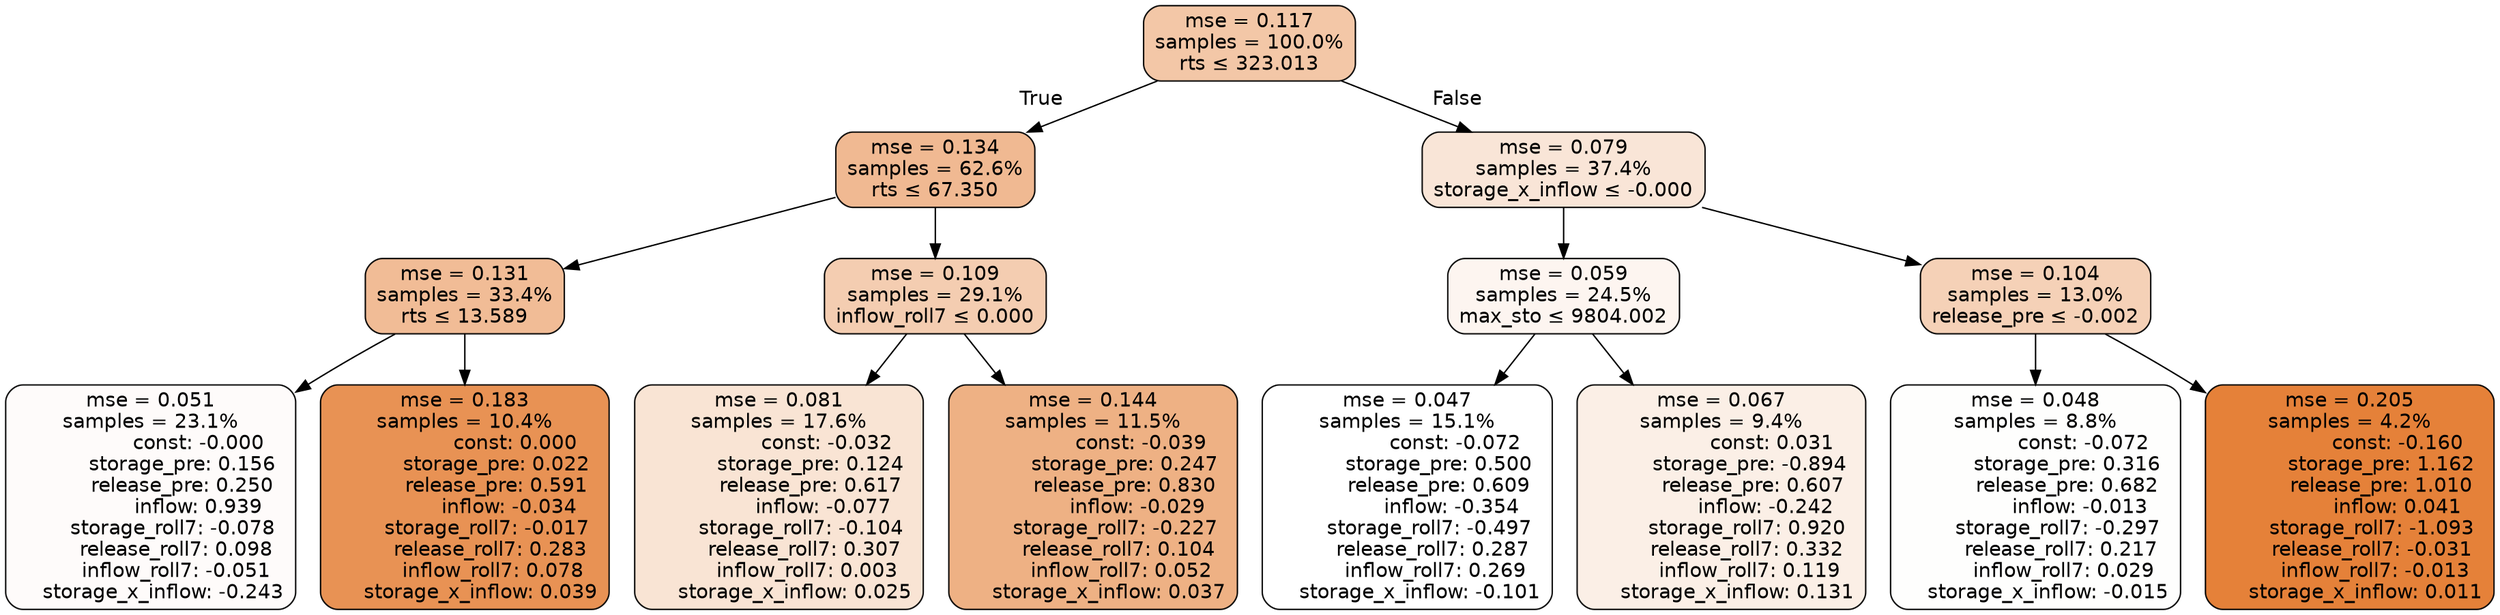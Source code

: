 digraph tree {
bgcolor="transparent"
node [shape=rectangle, style="filled, rounded", color="black", fontname=helvetica] ;
edge [fontname=helvetica] ;
	"0" [label="mse = 0.117
samples = 100.0%
rts &le; 323.013", fillcolor="#f3c7a7"]
	"1" [label="mse = 0.134
samples = 62.6%
rts &le; 67.350", fillcolor="#f0b992"]
	"2" [label="mse = 0.131
samples = 33.4%
rts &le; 13.589", fillcolor="#f1bc96"]
	"3" [label="mse = 0.051
samples = 23.1%
               const: -0.000
          storage_pre: 0.156
          release_pre: 0.250
               inflow: 0.939
       storage_roll7: -0.078
        release_roll7: 0.098
        inflow_roll7: -0.051
    storage_x_inflow: -0.243", fillcolor="#fefbfa"]
	"4" [label="mse = 0.183
samples = 10.4%
                const: 0.000
          storage_pre: 0.022
          release_pre: 0.591
              inflow: -0.034
       storage_roll7: -0.017
        release_roll7: 0.283
         inflow_roll7: 0.078
     storage_x_inflow: 0.039", fillcolor="#e89254"]
	"5" [label="mse = 0.109
samples = 29.1%
inflow_roll7 &le; 0.000", fillcolor="#f4cdb1"]
	"6" [label="mse = 0.081
samples = 17.6%
               const: -0.032
          storage_pre: 0.124
          release_pre: 0.617
              inflow: -0.077
       storage_roll7: -0.104
        release_roll7: 0.307
         inflow_roll7: 0.003
     storage_x_inflow: 0.025", fillcolor="#f9e4d4"]
	"7" [label="mse = 0.144
samples = 11.5%
               const: -0.039
          storage_pre: 0.247
          release_pre: 0.830
              inflow: -0.029
       storage_roll7: -0.227
        release_roll7: 0.104
         inflow_roll7: 0.052
     storage_x_inflow: 0.037", fillcolor="#eeb184"]
	"8" [label="mse = 0.079
samples = 37.4%
storage_x_inflow &le; -0.000", fillcolor="#f9e5d7"]
	"9" [label="mse = 0.059
samples = 24.5%
max_sto &le; 9804.002", fillcolor="#fdf5f0"]
	"10" [label="mse = 0.047
samples = 15.1%
               const: -0.072
          storage_pre: 0.500
          release_pre: 0.609
              inflow: -0.354
       storage_roll7: -0.497
        release_roll7: 0.287
         inflow_roll7: 0.269
    storage_x_inflow: -0.101", fillcolor="#ffffff"]
	"11" [label="mse = 0.067
samples = 9.4%
                const: 0.031
         storage_pre: -0.894
          release_pre: 0.607
              inflow: -0.242
        storage_roll7: 0.920
        release_roll7: 0.332
         inflow_roll7: 0.119
     storage_x_inflow: 0.131", fillcolor="#fbefe6"]
	"12" [label="mse = 0.104
samples = 13.0%
release_pre &le; -0.002", fillcolor="#f5d1b7"]
	"13" [label="mse = 0.048
samples = 8.8%
               const: -0.072
          storage_pre: 0.316
          release_pre: 0.682
              inflow: -0.013
       storage_roll7: -0.297
        release_roll7: 0.217
         inflow_roll7: 0.029
    storage_x_inflow: -0.015", fillcolor="#fefefd"]
	"14" [label="mse = 0.205
samples = 4.2%
               const: -0.160
          storage_pre: 1.162
          release_pre: 1.010
               inflow: 0.041
       storage_roll7: -1.093
       release_roll7: -0.031
        inflow_roll7: -0.013
     storage_x_inflow: 0.011", fillcolor="#e58139"]

	"0" -> "1" [labeldistance=2.5, labelangle=45, headlabel="True"]
	"1" -> "2"
	"2" -> "3"
	"2" -> "4"
	"1" -> "5"
	"5" -> "6"
	"5" -> "7"
	"0" -> "8" [labeldistance=2.5, labelangle=-45, headlabel="False"]
	"8" -> "9"
	"9" -> "10"
	"9" -> "11"
	"8" -> "12"
	"12" -> "13"
	"12" -> "14"
}